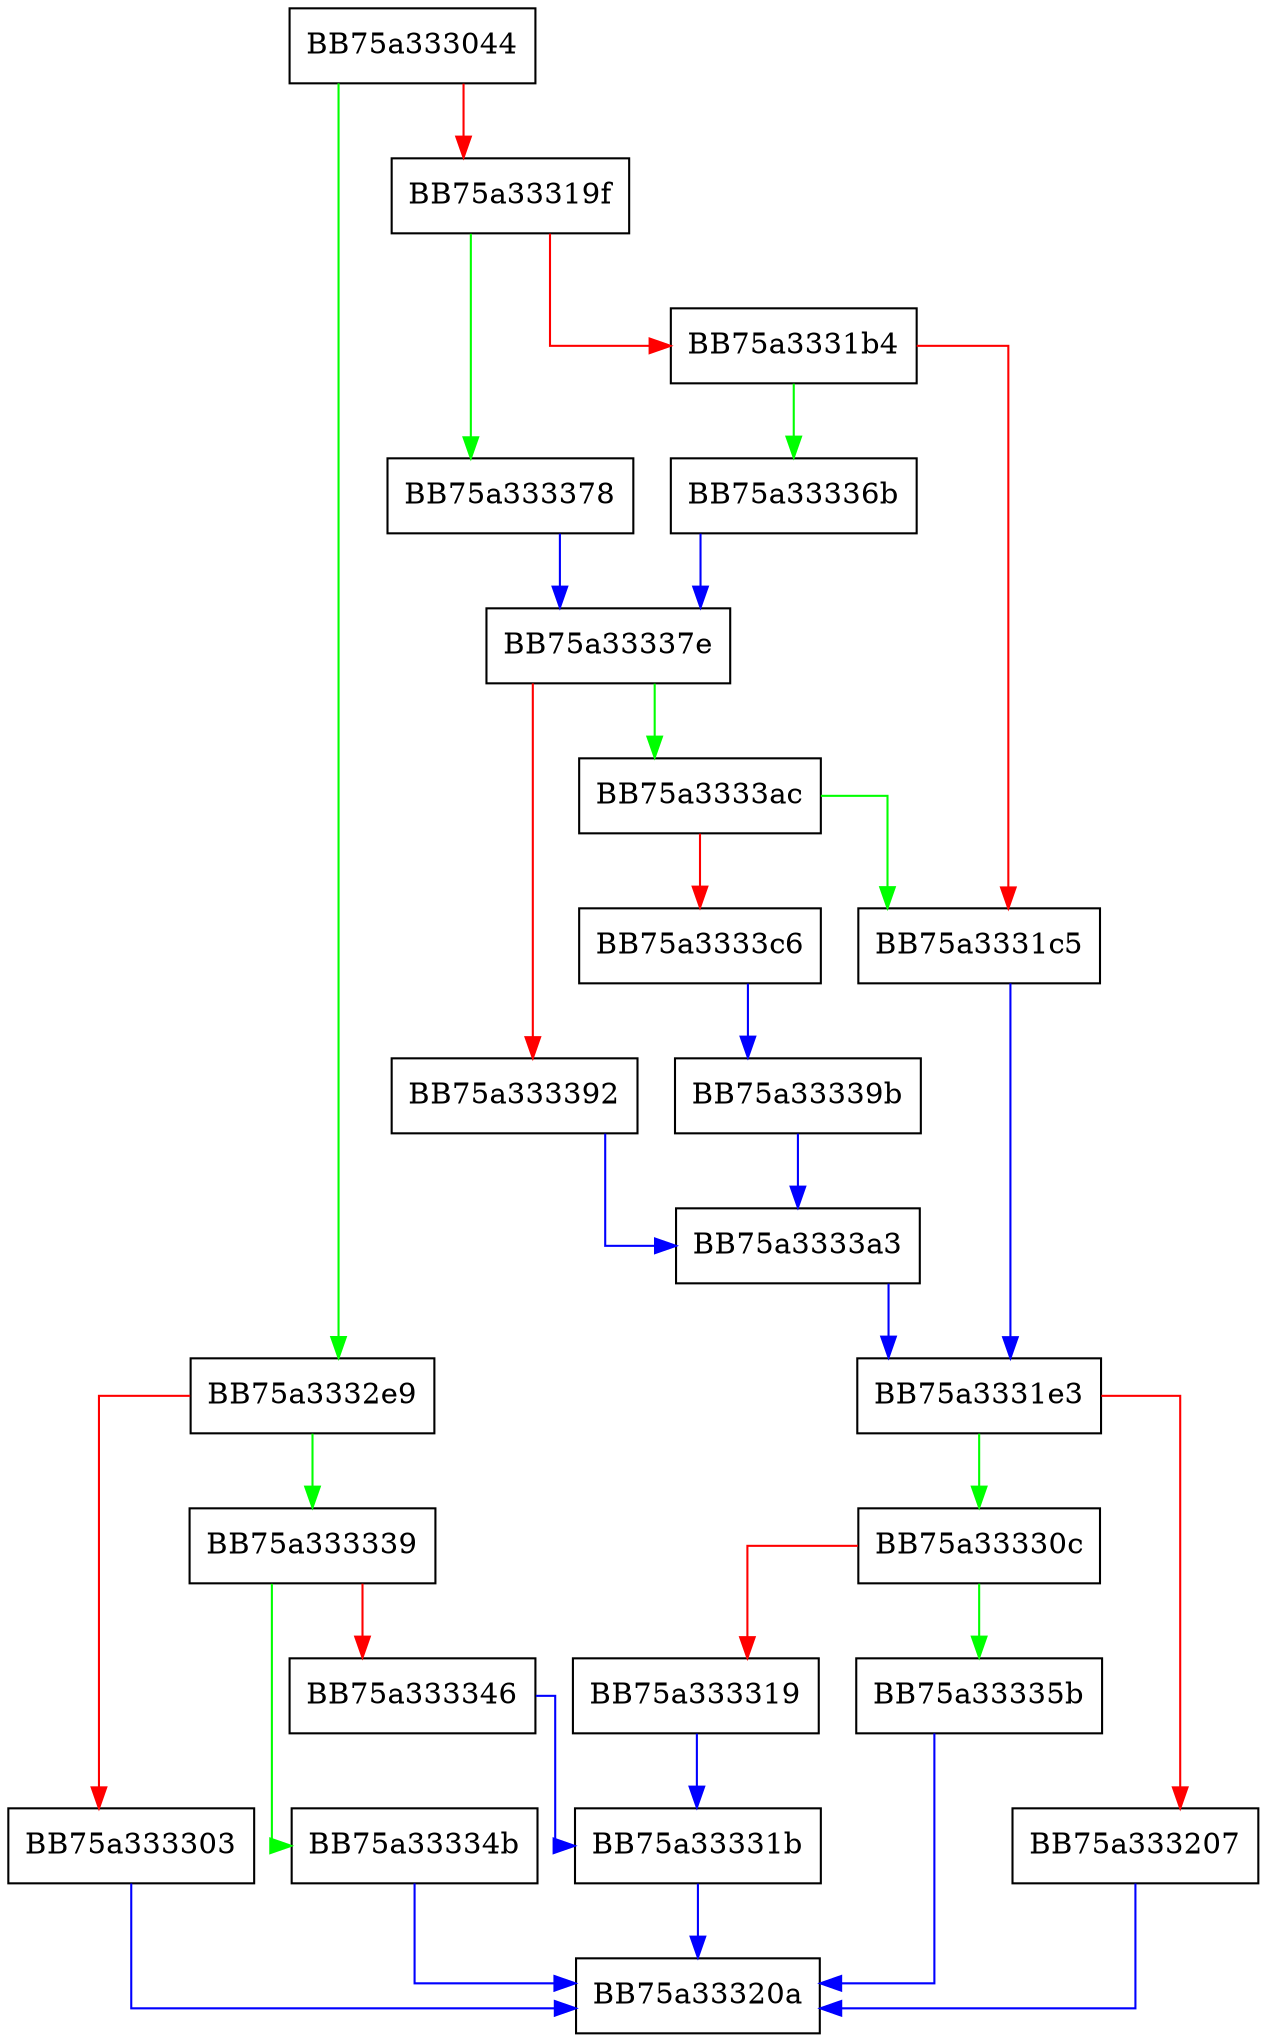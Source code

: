 digraph retf {
  node [shape="box"];
  graph [splines=ortho];
  BB75a333044 -> BB75a3332e9 [color="green"];
  BB75a333044 -> BB75a33319f [color="red"];
  BB75a33319f -> BB75a333378 [color="green"];
  BB75a33319f -> BB75a3331b4 [color="red"];
  BB75a3331b4 -> BB75a33336b [color="green"];
  BB75a3331b4 -> BB75a3331c5 [color="red"];
  BB75a3331c5 -> BB75a3331e3 [color="blue"];
  BB75a3331e3 -> BB75a33330c [color="green"];
  BB75a3331e3 -> BB75a333207 [color="red"];
  BB75a333207 -> BB75a33320a [color="blue"];
  BB75a3332e9 -> BB75a333339 [color="green"];
  BB75a3332e9 -> BB75a333303 [color="red"];
  BB75a333303 -> BB75a33320a [color="blue"];
  BB75a33330c -> BB75a33335b [color="green"];
  BB75a33330c -> BB75a333319 [color="red"];
  BB75a333319 -> BB75a33331b [color="blue"];
  BB75a33331b -> BB75a33320a [color="blue"];
  BB75a333339 -> BB75a33334b [color="green"];
  BB75a333339 -> BB75a333346 [color="red"];
  BB75a333346 -> BB75a33331b [color="blue"];
  BB75a33334b -> BB75a33320a [color="blue"];
  BB75a33335b -> BB75a33320a [color="blue"];
  BB75a33336b -> BB75a33337e [color="blue"];
  BB75a333378 -> BB75a33337e [color="blue"];
  BB75a33337e -> BB75a3333ac [color="green"];
  BB75a33337e -> BB75a333392 [color="red"];
  BB75a333392 -> BB75a3333a3 [color="blue"];
  BB75a33339b -> BB75a3333a3 [color="blue"];
  BB75a3333a3 -> BB75a3331e3 [color="blue"];
  BB75a3333ac -> BB75a3331c5 [color="green"];
  BB75a3333ac -> BB75a3333c6 [color="red"];
  BB75a3333c6 -> BB75a33339b [color="blue"];
}